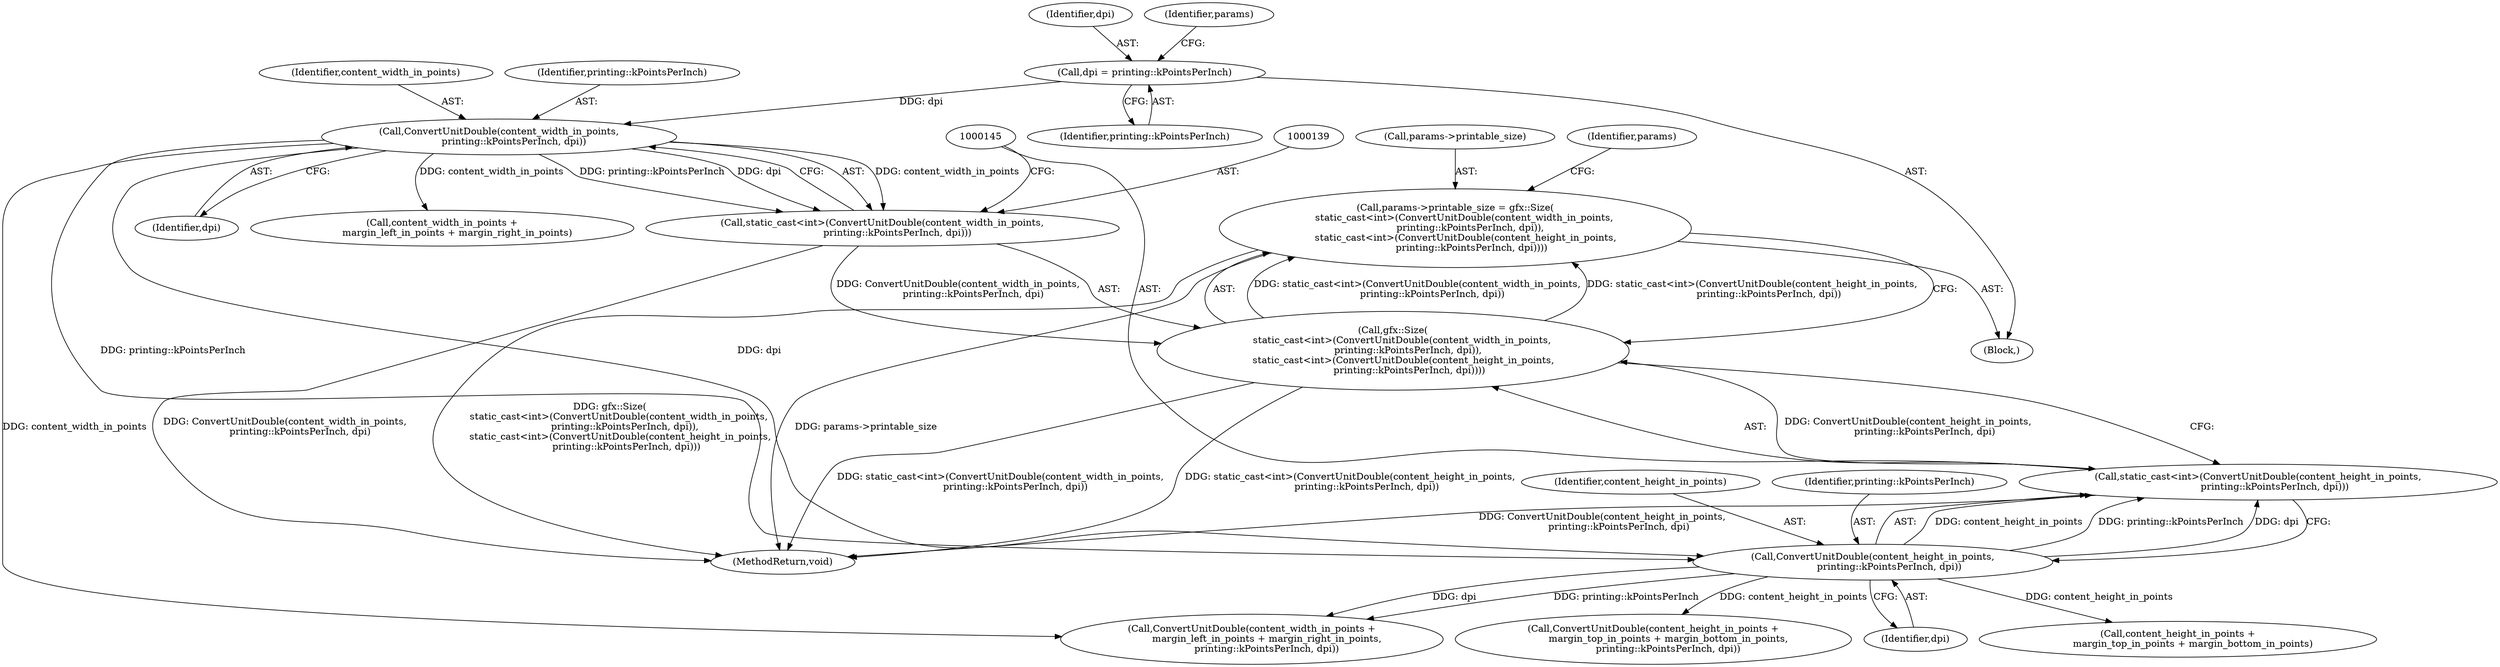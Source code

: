 digraph "0_Chrome_af05a799e3f47331fb27a24a8a56f1b1dd47a9c2@pointer" {
"1000133" [label="(Call,params->printable_size = gfx::Size(\n      static_cast<int>(ConvertUnitDouble(content_width_in_points,\n          printing::kPointsPerInch, dpi)),\n       static_cast<int>(ConvertUnitDouble(content_height_in_points,\n           printing::kPointsPerInch, dpi))))"];
"1000137" [label="(Call,gfx::Size(\n      static_cast<int>(ConvertUnitDouble(content_width_in_points,\n          printing::kPointsPerInch, dpi)),\n       static_cast<int>(ConvertUnitDouble(content_height_in_points,\n           printing::kPointsPerInch, dpi))))"];
"1000138" [label="(Call,static_cast<int>(ConvertUnitDouble(content_width_in_points,\n          printing::kPointsPerInch, dpi)))"];
"1000140" [label="(Call,ConvertUnitDouble(content_width_in_points,\n          printing::kPointsPerInch, dpi))"];
"1000130" [label="(Call,dpi = printing::kPointsPerInch)"];
"1000144" [label="(Call,static_cast<int>(ConvertUnitDouble(content_height_in_points,\n           printing::kPointsPerInch, dpi)))"];
"1000146" [label="(Call,ConvertUnitDouble(content_height_in_points,\n           printing::kPointsPerInch, dpi))"];
"1000143" [label="(Identifier,dpi)"];
"1000141" [label="(Identifier,content_width_in_points)"];
"1000142" [label="(Identifier,printing::kPointsPerInch)"];
"1000133" [label="(Call,params->printable_size = gfx::Size(\n      static_cast<int>(ConvertUnitDouble(content_width_in_points,\n          printing::kPointsPerInch, dpi)),\n       static_cast<int>(ConvertUnitDouble(content_height_in_points,\n           printing::kPointsPerInch, dpi))))"];
"1000140" [label="(Call,ConvertUnitDouble(content_width_in_points,\n          printing::kPointsPerInch, dpi))"];
"1000144" [label="(Call,static_cast<int>(ConvertUnitDouble(content_height_in_points,\n           printing::kPointsPerInch, dpi)))"];
"1000131" [label="(Identifier,dpi)"];
"1000134" [label="(Call,params->printable_size)"];
"1000130" [label="(Call,dpi = printing::kPointsPerInch)"];
"1000135" [label="(Identifier,params)"];
"1000137" [label="(Call,gfx::Size(\n      static_cast<int>(ConvertUnitDouble(content_width_in_points,\n          printing::kPointsPerInch, dpi)),\n       static_cast<int>(ConvertUnitDouble(content_height_in_points,\n           printing::kPointsPerInch, dpi))))"];
"1000157" [label="(Call,ConvertUnitDouble(content_width_in_points +\n          margin_left_in_points + margin_right_in_points,\n          printing::kPointsPerInch, dpi))"];
"1000167" [label="(Call,ConvertUnitDouble(content_height_in_points +\n          margin_top_in_points + margin_bottom_in_points,\n          printing::kPointsPerInch, dpi))"];
"1000104" [label="(Block,)"];
"1000147" [label="(Identifier,content_height_in_points)"];
"1000195" [label="(MethodReturn,void)"];
"1000138" [label="(Call,static_cast<int>(ConvertUnitDouble(content_width_in_points,\n          printing::kPointsPerInch, dpi)))"];
"1000152" [label="(Identifier,params)"];
"1000149" [label="(Identifier,dpi)"];
"1000158" [label="(Call,content_width_in_points +\n          margin_left_in_points + margin_right_in_points)"];
"1000168" [label="(Call,content_height_in_points +\n          margin_top_in_points + margin_bottom_in_points)"];
"1000146" [label="(Call,ConvertUnitDouble(content_height_in_points,\n           printing::kPointsPerInch, dpi))"];
"1000148" [label="(Identifier,printing::kPointsPerInch)"];
"1000132" [label="(Identifier,printing::kPointsPerInch)"];
"1000133" -> "1000104"  [label="AST: "];
"1000133" -> "1000137"  [label="CFG: "];
"1000134" -> "1000133"  [label="AST: "];
"1000137" -> "1000133"  [label="AST: "];
"1000152" -> "1000133"  [label="CFG: "];
"1000133" -> "1000195"  [label="DDG: params->printable_size"];
"1000133" -> "1000195"  [label="DDG: gfx::Size(\n      static_cast<int>(ConvertUnitDouble(content_width_in_points,\n          printing::kPointsPerInch, dpi)),\n       static_cast<int>(ConvertUnitDouble(content_height_in_points,\n           printing::kPointsPerInch, dpi)))"];
"1000137" -> "1000133"  [label="DDG: static_cast<int>(ConvertUnitDouble(content_width_in_points,\n          printing::kPointsPerInch, dpi))"];
"1000137" -> "1000133"  [label="DDG: static_cast<int>(ConvertUnitDouble(content_height_in_points,\n           printing::kPointsPerInch, dpi))"];
"1000137" -> "1000144"  [label="CFG: "];
"1000138" -> "1000137"  [label="AST: "];
"1000144" -> "1000137"  [label="AST: "];
"1000137" -> "1000195"  [label="DDG: static_cast<int>(ConvertUnitDouble(content_width_in_points,\n          printing::kPointsPerInch, dpi))"];
"1000137" -> "1000195"  [label="DDG: static_cast<int>(ConvertUnitDouble(content_height_in_points,\n           printing::kPointsPerInch, dpi))"];
"1000138" -> "1000137"  [label="DDG: ConvertUnitDouble(content_width_in_points,\n          printing::kPointsPerInch, dpi)"];
"1000144" -> "1000137"  [label="DDG: ConvertUnitDouble(content_height_in_points,\n           printing::kPointsPerInch, dpi)"];
"1000138" -> "1000140"  [label="CFG: "];
"1000139" -> "1000138"  [label="AST: "];
"1000140" -> "1000138"  [label="AST: "];
"1000145" -> "1000138"  [label="CFG: "];
"1000138" -> "1000195"  [label="DDG: ConvertUnitDouble(content_width_in_points,\n          printing::kPointsPerInch, dpi)"];
"1000140" -> "1000138"  [label="DDG: content_width_in_points"];
"1000140" -> "1000138"  [label="DDG: printing::kPointsPerInch"];
"1000140" -> "1000138"  [label="DDG: dpi"];
"1000140" -> "1000143"  [label="CFG: "];
"1000141" -> "1000140"  [label="AST: "];
"1000142" -> "1000140"  [label="AST: "];
"1000143" -> "1000140"  [label="AST: "];
"1000130" -> "1000140"  [label="DDG: dpi"];
"1000140" -> "1000146"  [label="DDG: printing::kPointsPerInch"];
"1000140" -> "1000146"  [label="DDG: dpi"];
"1000140" -> "1000157"  [label="DDG: content_width_in_points"];
"1000140" -> "1000158"  [label="DDG: content_width_in_points"];
"1000130" -> "1000104"  [label="AST: "];
"1000130" -> "1000132"  [label="CFG: "];
"1000131" -> "1000130"  [label="AST: "];
"1000132" -> "1000130"  [label="AST: "];
"1000135" -> "1000130"  [label="CFG: "];
"1000144" -> "1000146"  [label="CFG: "];
"1000145" -> "1000144"  [label="AST: "];
"1000146" -> "1000144"  [label="AST: "];
"1000144" -> "1000195"  [label="DDG: ConvertUnitDouble(content_height_in_points,\n           printing::kPointsPerInch, dpi)"];
"1000146" -> "1000144"  [label="DDG: content_height_in_points"];
"1000146" -> "1000144"  [label="DDG: printing::kPointsPerInch"];
"1000146" -> "1000144"  [label="DDG: dpi"];
"1000146" -> "1000149"  [label="CFG: "];
"1000147" -> "1000146"  [label="AST: "];
"1000148" -> "1000146"  [label="AST: "];
"1000149" -> "1000146"  [label="AST: "];
"1000146" -> "1000157"  [label="DDG: printing::kPointsPerInch"];
"1000146" -> "1000157"  [label="DDG: dpi"];
"1000146" -> "1000167"  [label="DDG: content_height_in_points"];
"1000146" -> "1000168"  [label="DDG: content_height_in_points"];
}
